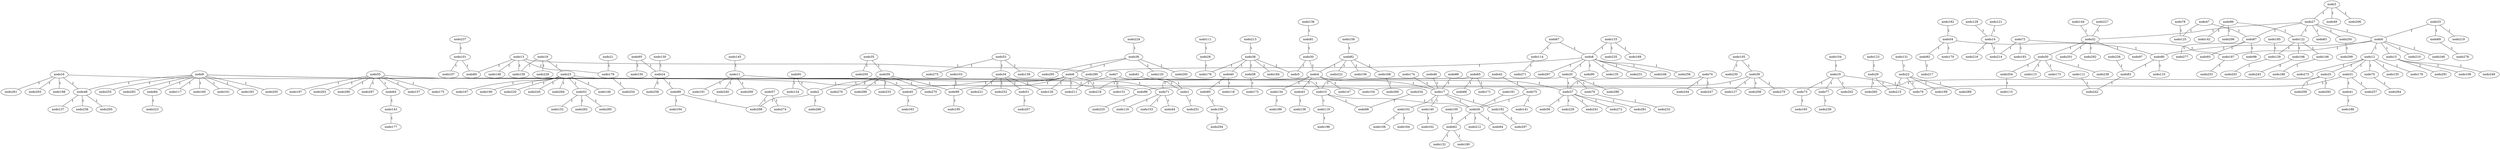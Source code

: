 graph X {
 0 [label="nodo0"];
 1 [label="nodo1"];
 2 [label="nodo2"];
 3 [label="nodo3"];
 4 [label="nodo4"];
 5 [label="nodo5"];
 6 [label="nodo6"];
 7 [label="nodo7"];
 8 [label="nodo8"];
 9 [label="nodo9"];
 10 [label="nodo10"];
 11 [label="nodo11"];
 12 [label="nodo12"];
 13 [label="nodo13"];
 14 [label="nodo14"];
 15 [label="nodo15"];
 16 [label="nodo16"];
 17 [label="nodo17"];
 18 [label="nodo18"];
 19 [label="nodo19"];
 20 [label="nodo20"];
 21 [label="nodo21"];
 22 [label="nodo22"];
 23 [label="nodo23"];
 24 [label="nodo24"];
 25 [label="nodo25"];
 26 [label="nodo26"];
 27 [label="nodo27"];
 28 [label="nodo28"];
 29 [label="nodo29"];
 30 [label="nodo30"];
 31 [label="nodo31"];
 32 [label="nodo32"];
 33 [label="nodo33"];
 34 [label="nodo34"];
 35 [label="nodo35"];
 36 [label="nodo36"];
 37 [label="nodo37"];
 38 [label="nodo38"];
 39 [label="nodo39"];
 40 [label="nodo40"];
 41 [label="nodo41"];
 42 [label="nodo42"];
 43 [label="nodo43"];
 44 [label="nodo44"];
 45 [label="nodo45"];
 46 [label="nodo46"];
 47 [label="nodo47"];
 48 [label="nodo48"];
 49 [label="nodo49"];
 50 [label="nodo50"];
 51 [label="nodo51"];
 52 [label="nodo52"];
 53 [label="nodo53"];
 54 [label="nodo54"];
 55 [label="nodo55"];
 56 [label="nodo56"];
 57 [label="nodo57"];
 58 [label="nodo58"];
 59 [label="nodo59"];
 60 [label="nodo60"];
 61 [label="nodo61"];
 62 [label="nodo62"];
 63 [label="nodo63"];
 64 [label="nodo64"];
 65 [label="nodo65"];
 66 [label="nodo66"];
 67 [label="nodo67"];
 68 [label="nodo68"];
 69 [label="nodo69"];
 70 [label="nodo70"];
 71 [label="nodo71"];
 72 [label="nodo72"];
 73 [label="nodo73"];
 74 [label="nodo74"];
 75 [label="nodo75"];
 76 [label="nodo76"];
 77 [label="nodo77"];
 78 [label="nodo78"];
 79 [label="nodo79"];
 80 [label="nodo80"];
 81 [label="nodo81"];
 82 [label="nodo82"];
 83 [label="nodo83"];
 84 [label="nodo84"];
 85 [label="nodo85"];
 86 [label="nodo86"];
 87 [label="nodo87"];
 88 [label="nodo88"];
 89 [label="nodo89"];
 90 [label="nodo90"];
 91 [label="nodo91"];
 92 [label="nodo92"];
 93 [label="nodo93"];
 94 [label="nodo94"];
 95 [label="nodo95"];
 96 [label="nodo96"];
 97 [label="nodo97"];
 98 [label="nodo98"];
 99 [label="nodo99"];
 100 [label="nodo100"];
 101 [label="nodo101"];
 102 [label="nodo102"];
 103 [label="nodo103"];
 104 [label="nodo104"];
 105 [label="nodo105"];
 106 [label="nodo106"];
 107 [label="nodo107"];
 108 [label="nodo108"];
 109 [label="nodo109"];
 110 [label="nodo110"];
 111 [label="nodo111"];
 112 [label="nodo112"];
 113 [label="nodo113"];
 114 [label="nodo114"];
 115 [label="nodo115"];
 116 [label="nodo116"];
 117 [label="nodo117"];
 118 [label="nodo118"];
 119 [label="nodo119"];
 120 [label="nodo120"];
 121 [label="nodo121"];
 122 [label="nodo122"];
 123 [label="nodo123"];
 124 [label="nodo124"];
 125 [label="nodo125"];
 126 [label="nodo126"];
 127 [label="nodo127"];
 128 [label="nodo128"];
 129 [label="nodo129"];
 130 [label="nodo130"];
 131 [label="nodo131"];
 132 [label="nodo132"];
 133 [label="nodo133"];
 134 [label="nodo134"];
 135 [label="nodo135"];
 136 [label="nodo136"];
 137 [label="nodo137"];
 138 [label="nodo138"];
 139 [label="nodo139"];
 140 [label="nodo140"];
 141 [label="nodo141"];
 142 [label="nodo142"];
 143 [label="nodo143"];
 144 [label="nodo144"];
 145 [label="nodo145"];
 146 [label="nodo146"];
 147 [label="nodo147"];
 148 [label="nodo148"];
 149 [label="nodo149"];
 150 [label="nodo150"];
 151 [label="nodo151"];
 152 [label="nodo152"];
 153 [label="nodo153"];
 154 [label="nodo154"];
 155 [label="nodo155"];
 156 [label="nodo156"];
 157 [label="nodo157"];
 158 [label="nodo158"];
 159 [label="nodo159"];
 160 [label="nodo160"];
 161 [label="nodo161"];
 162 [label="nodo162"];
 163 [label="nodo163"];
 164 [label="nodo164"];
 165 [label="nodo165"];
 166 [label="nodo166"];
 167 [label="nodo167"];
 168 [label="nodo168"];
 169 [label="nodo169"];
 170 [label="nodo170"];
 171 [label="nodo171"];
 172 [label="nodo172"];
 173 [label="nodo173"];
 174 [label="nodo174"];
 175 [label="nodo175"];
 176 [label="nodo176"];
 177 [label="nodo177"];
 178 [label="nodo178"];
 179 [label="nodo179"];
 180 [label="nodo180"];
 181 [label="nodo181"];
 182 [label="nodo182"];
 183 [label="nodo183"];
 184 [label="nodo184"];
 185 [label="nodo185"];
 186 [label="nodo186"];
 187 [label="nodo187"];
 188 [label="nodo188"];
 189 [label="nodo189"];
 190 [label="nodo190"];
 191 [label="nodo191"];
 192 [label="nodo192"];
 193 [label="nodo193"];
 194 [label="nodo194"];
 195 [label="nodo195"];
 196 [label="nodo196"];
 197 [label="nodo197"];
 198 [label="nodo198"];
 199 [label="nodo199"];
 200 [label="nodo200"];
 201 [label="nodo201"];
 202 [label="nodo202"];
 203 [label="nodo203"];
 204 [label="nodo204"];
 205 [label="nodo205"];
 206 [label="nodo206"];
 207 [label="nodo207"];
 208 [label="nodo208"];
 209 [label="nodo209"];
 210 [label="nodo210"];
 211 [label="nodo211"];
 212 [label="nodo212"];
 213 [label="nodo213"];
 214 [label="nodo214"];
 215 [label="nodo215"];
 216 [label="nodo216"];
 217 [label="nodo217"];
 218 [label="nodo218"];
 219 [label="nodo219"];
 220 [label="nodo220"];
 221 [label="nodo221"];
 222 [label="nodo222"];
 223 [label="nodo223"];
 224 [label="nodo224"];
 225 [label="nodo225"];
 226 [label="nodo226"];
 227 [label="nodo227"];
 228 [label="nodo228"];
 229 [label="nodo229"];
 230 [label="nodo230"];
 231 [label="nodo231"];
 232 [label="nodo232"];
 233 [label="nodo233"];
 234 [label="nodo234"];
 235 [label="nodo235"];
 236 [label="nodo236"];
 237 [label="nodo237"];
 238 [label="nodo238"];
 239 [label="nodo239"];
 240 [label="nodo240"];
 241 [label="nodo241"];
 242 [label="nodo242"];
 243 [label="nodo243"];
 244 [label="nodo244"];
 245 [label="nodo245"];
 246 [label="nodo246"];
 247 [label="nodo247"];
 248 [label="nodo248"];
 249 [label="nodo249"];
 250 [label="nodo250"];
 251 [label="nodo251"];
 252 [label="nodo252"];
 253 [label="nodo253"];
 254 [label="nodo254"];
 255 [label="nodo255"];
 256 [label="nodo256"];
 257 [label="nodo257"];
 258 [label="nodo258"];
 259 [label="nodo259"];
 260 [label="nodo260"];
 261 [label="nodo261"];
 262 [label="nodo262"];
 263 [label="nodo263"];
 264 [label="nodo264"];
 265 [label="nodo265"];
 266 [label="nodo266"];
 267 [label="nodo267"];
 268 [label="nodo268"];
 269 [label="nodo269"];
 270 [label="nodo270"];
 271 [label="nodo271"];
 272 [label="nodo272"];
 273 [label="nodo273"];
 274 [label="nodo274"];
 275 [label="nodo275"];
 276 [label="nodo276"];
 277 [label="nodo277"];
 278 [label="nodo278"];
 279 [label="nodo279"];
 280 [label="nodo280"];
 281 [label="nodo281"];
 282 [label="nodo282"];
 283 [label="nodo283"];
 284 [label="nodo284"];
 285 [label="nodo285"];
 286 [label="nodo286"];
 287 [label="nodo287"];
 288 [label="nodo288"];
 289 [label="nodo289"];
 290 [label="nodo290"];
 291 [label="nodo291"];
 292 [label="nodo292"];
 293 [label="nodo293"];
 294 [label="nodo294"];
 295 [label="nodo295"];
 296 [label="nodo296"];
 297 [label="nodo297"];
 298 [label="nodo298"];
 299 [label="nodo299"];
 0 [label="nodo0"];
 12 [label="nodo12"];
 14 [label="nodo14"];
 15 [label="nodo15"];
 16 [label="nodo16"];
 22 [label="nodo22"];
 27 [label="nodo27"];
 29 [label="nodo29"];
 33 [label="nodo33"];
 37 [label="nodo37"];
 41 [label="nodo41"];
 47 [label="nodo47"];
 48 [label="nodo48"];
 63 [label="nodo63"];
 69 [label="nodo69"];
 70 [label="nodo70"];
 72 [label="nodo72"];
 80 [label="nodo80"];
 86 [label="nodo86"];
 87 [label="nodo87"];
 96 [label="nodo96"];
 98 [label="nodo98"];
 105 [label="nodo105"];
 108 [label="nodo108"];
 110 [label="nodo110"];
 117 [label="nodo117"];
 121 [label="nodo121"];
 122 [label="nodo122"];
 123 [label="nodo123"];
 128 [label="nodo128"];
 137 [label="nodo137"];
 138 [label="nodo138"];
 142 [label="nodo142"];
 147 [label="nodo147"];
 173 [label="nodo173"];
 187 [label="nodo187"];
 188 [label="nodo188"];
 193 [label="nodo193"];
 198 [label="nodo198"];
 199 [label="nodo199"];
 201 [label="nodo201"];
 204 [label="nodo204"];
 208 [label="nodo208"];
 209 [label="nodo209"];
 210 [label="nodo210"];
 214 [label="nodo214"];
 216 [label="nodo216"];
 219 [label="nodo219"];
 225 [label="nodo225"];
 226 [label="nodo226"];
 232 [label="nodo232"];
 236 [label="nodo236"];
 247 [label="nodo247"];
 248 [label="nodo248"];
 249 [label="nodo249"];
 253 [label="nodo253"];
 254 [label="nodo254"];
 257 [label="nodo257"];
 264 [label="nodo264"];
 265 [label="nodo265"];
 272 [label="nodo272"];
 277 [label="nodo277"];
 283 [label="nodo283"];
 291 [label="nodo291"];
 293 [label="nodo293"];
 296 [label="nodo296"];
 1 [label="nodo1"];
 6 [label="nodo6"];
 7 [label="nodo7"];
 8 [label="nodo8"];
 10 [label="nodo10"];
 11 [label="nodo11"];
 13 [label="nodo13"];
 18 [label="nodo18"];
 21 [label="nodo21"];
 23 [label="nodo23"];
 26 [label="nodo26"];
 28 [label="nodo28"];
 34 [label="nodo34"];
 36 [label="nodo36"];
 42 [label="nodo42"];
 45 [label="nodo45"];
 46 [label="nodo46"];
 51 [label="nodo51"];
 52 [label="nodo52"];
 53 [label="nodo53"];
 55 [label="nodo55"];
 56 [label="nodo56"];
 57 [label="nodo57"];
 60 [label="nodo60"];
 61 [label="nodo61"];
 62 [label="nodo62"];
 65 [label="nodo65"];
 66 [label="nodo66"];
 67 [label="nodo67"];
 68 [label="nodo68"];
 71 [label="nodo71"];
 75 [label="nodo75"];
 76 [label="nodo76"];
 90 [label="nodo90"];
 93 [label="nodo93"];
 94 [label="nodo94"];
 100 [label="nodo100"];
 101 [label="nodo101"];
 102 [label="nodo102"];
 106 [label="nodo106"];
 111 [label="nodo111"];
 114 [label="nodo114"];
 119 [label="nodo119"];
 120 [label="nodo120"];
 125 [label="nodo125"];
 126 [label="nodo126"];
 133 [label="nodo133"];
 135 [label="nodo135"];
 139 [label="nodo139"];
 141 [label="nodo141"];
 145 [label="nodo145"];
 148 [label="nodo148"];
 151 [label="nodo151"];
 152 [label="nodo152"];
 153 [label="nodo153"];
 159 [label="nodo159"];
 164 [label="nodo164"];
 169 [label="nodo169"];
 171 [label="nodo171"];
 172 [label="nodo172"];
 175 [label="nodo175"];
 180 [label="nodo180"];
 181 [label="nodo181"];
 192 [label="nodo192"];
 196 [label="nodo196"];
 197 [label="nodo197"];
 200 [label="nodo200"];
 207 [label="nodo207"];
 211 [label="nodo211"];
 212 [label="nodo212"];
 220 [label="nodo220"];
 221 [label="nodo221"];
 224 [label="nodo224"];
 231 [label="nodo231"];
 234 [label="nodo234"];
 235 [label="nodo235"];
 237 [label="nodo237"];
 240 [label="nodo240"];
 246 [label="nodo246"];
 251 [label="nodo251"];
 252 [label="nodo252"];
 256 [label="nodo256"];
 259 [label="nodo259"];
 262 [label="nodo262"];
 271 [label="nodo271"];
 274 [label="nodo274"];
 279 [label="nodo279"];
 286 [label="nodo286"];
 287 [label="nodo287"];
 288 [label="nodo288"];
 290 [label="nodo290"];
 295 [label="nodo295"];
 297 [label="nodo297"];
 2 [label="nodo2"];
 5 [label="nodo5"];
 17 [label="nodo17"];
 19 [label="nodo19"];
 30 [label="nodo30"];
 35 [label="nodo35"];
 38 [label="nodo38"];
 40 [label="nodo40"];
 58 [label="nodo58"];
 59 [label="nodo59"];
 64 [label="nodo64"];
 73 [label="nodo73"];
 77 [label="nodo77"];
 79 [label="nodo79"];
 81 [label="nodo81"];
 82 [label="nodo82"];
 89 [label="nodo89"];
 91 [label="nodo91"];
 99 [label="nodo99"];
 103 [label="nodo103"];
 104 [label="nodo104"];
 118 [label="nodo118"];
 124 [label="nodo124"];
 130 [label="nodo130"];
 134 [label="nodo134"];
 136 [label="nodo136"];
 140 [label="nodo140"];
 143 [label="nodo143"];
 150 [label="nodo150"];
 156 [label="nodo156"];
 158 [label="nodo158"];
 162 [label="nodo162"];
 168 [label="nodo168"];
 174 [label="nodo174"];
 176 [label="nodo176"];
 178 [label="nodo178"];
 184 [label="nodo184"];
 189 [label="nodo189"];
 194 [label="nodo194"];
 195 [label="nodo195"];
 213 [label="nodo213"];
 233 [label="nodo233"];
 239 [label="nodo239"];
 255 [label="nodo255"];
 258 [label="nodo258"];
 263 [label="nodo263"];
 266 [label="nodo266"];
 268 [label="nodo268"];
 270 [label="nodo270"];
 276 [label="nodo276"];
 285 [label="nodo285"];
 298 [label="nodo298"];
 3 [label="nodo3"];
 32 [label="nodo32"];
 39 [label="nodo39"];
 44 [label="nodo44"];
 49 [label="nodo49"];
 50 [label="nodo50"];
 74 [label="nodo74"];
 78 [label="nodo78"];
 97 [label="nodo97"];
 107 [label="nodo107"];
 109 [label="nodo109"];
 113 [label="nodo113"];
 115 [label="nodo115"];
 127 [label="nodo127"];
 129 [label="nodo129"];
 144 [label="nodo144"];
 146 [label="nodo146"];
 149 [label="nodo149"];
 163 [label="nodo163"];
 166 [label="nodo166"];
 179 [label="nodo179"];
 183 [label="nodo183"];
 185 [label="nodo185"];
 186 [label="nodo186"];
 191 [label="nodo191"];
 203 [label="nodo203"];
 206 [label="nodo206"];
 227 [label="nodo227"];
 228 [label="nodo228"];
 230 [label="nodo230"];
 238 [label="nodo238"];
 241 [label="nodo241"];
 243 [label="nodo243"];
 244 [label="nodo244"];
 250 [label="nodo250"];
 267 [label="nodo267"];
 269 [label="nodo269"];
 275 [label="nodo275"];
 281 [label="nodo281"];
 284 [label="nodo284"];
 292 [label="nodo292"];
 299 [label="nodo299"];
 4 [label="nodo4"];
 9 [label="nodo9"];
 24 [label="nodo24"];
 31 [label="nodo31"];
 43 [label="nodo43"];
 54 [label="nodo54"];
 84 [label="nodo84"];
 85 [label="nodo85"];
 88 [label="nodo88"];
 95 [label="nodo95"];
 112 [label="nodo112"];
 116 [label="nodo116"];
 132 [label="nodo132"];
 154 [label="nodo154"];
 155 [label="nodo155"];
 157 [label="nodo157"];
 160 [label="nodo160"];
 161 [label="nodo161"];
 165 [label="nodo165"];
 167 [label="nodo167"];
 170 [label="nodo170"];
 177 [label="nodo177"];
 182 [label="nodo182"];
 190 [label="nodo190"];
 202 [label="nodo202"];
 205 [label="nodo205"];
 215 [label="nodo215"];
 218 [label="nodo218"];
 222 [label="nodo222"];
 229 [label="nodo229"];
 245 [label="nodo245"];
 260 [label="nodo260"];
 261 [label="nodo261"];
 273 [label="nodo273"];
 278 [label="nodo278"];
 280 [label="nodo280"];
 282 [label="nodo282"];
 289 [label="nodo289"];
 20 [label="nodo20"];
 294 [label="nodo294"];
 25 [label="nodo25"];
 83 [label="nodo83"];
 92 [label="nodo92"];
 131 [label="nodo131"];
 217 [label="nodo217"];
 223 [label="nodo223"];
 242 [label="nodo242"];
  0 -- 12  [label="1"];
  0 -- 15  [label="1"];
  0 -- 80  [label="1"];
  0 -- 187  [label="1"];
  0 -- 210  [label="1"];
  0 -- 248  [label="1"];
  1 -- 251  [label="1"];
  2 -- 268  [label="1"];
  2 -- 298  [label="1"];
  3 -- 27  [label="1"];
  3 -- 49  [label="1"];
  3 -- 206  [label="1"];
  4 -- 17  [label="1"];
  4 -- 43  [label="1"];
  4 -- 134  [label="1"];
  4 -- 147  [label="1"];
  4 -- 218  [label="1"];
  6 -- 2  [label="1"];
  6 -- 45  [label="1"];
  6 -- 99  [label="1"];
  6 -- 126  [label="1"];
  6 -- 211  [label="1"];
  6 -- 218  [label="1"];
  7 -- 1  [label="1"];
  7 -- 151  [label="1"];
  7 -- 211  [label="1"];
  8 -- 20  [label="1"];
  8 -- 90  [label="1"];
  8 -- 135  [label="1"];
  8 -- 231  [label="1"];
  8 -- 246  [label="1"];
  8 -- 256  [label="1"];
  8 -- 267  [label="1"];
  8 -- 290  [label="1"];
  9 -- 37  [label="1"];
  9 -- 48  [label="1"];
  9 -- 84  [label="1"];
  9 -- 96  [label="1"];
  9 -- 117  [label="1"];
  9 -- 160  [label="1"];
  9 -- 161  [label="1"];
  9 -- 183  [label="1"];
  9 -- 205  [label="1"];
  9 -- 255  [label="1"];
  9 -- 283  [label="1"];
  10 -- 26  [label="1"];
  10 -- 68  [label="1"];
  10 -- 119  [label="1"];
  11 -- 45  [label="1"];
  11 -- 191  [label="1"];
  11 -- 240  [label="1"];
  11 -- 269  [label="1"];
  12 -- 25  [label="1"];
  12 -- 31  [label="1"];
  12 -- 70  [label="1"];
  12 -- 155  [label="1"];
  12 -- 178  [label="1"];
  12 -- 273  [label="1"];
  13 -- 60  [label="1"];
  13 -- 148  [label="1"];
  13 -- 159  [label="1"];
  13 -- 179  [label="1"];
  13 -- 290  [label="1"];
  14 -- 214  [label="1"];
  14 -- 216  [label="1"];
  15 -- 108  [label="1"];
  15 -- 249  [label="1"];
  15 -- 291  [label="1"];
  16 -- 48  [label="1"];
  16 -- 154  [label="1"];
  16 -- 198  [label="1"];
  16 -- 261  [label="1"];
  16 -- 293  [label="1"];
  17 -- 26  [label="1"];
  17 -- 102  [label="1"];
  17 -- 140  [label="1"];
  17 -- 192  [label="1"];
  18 -- 23  [label="1"];
  18 -- 159  [label="1"];
  18 -- 228  [label="1"];
  19 -- 73  [label="1"];
  19 -- 77  [label="1"];
  19 -- 79  [label="1"];
  19 -- 202  [label="1"];
  20 -- 37  [label="1"];
  20 -- 71  [label="1"];
  20 -- 76  [label="1"];
  20 -- 286  [label="1"];
  21 -- 179  [label="1"];
  22 -- 79  [label="1"];
  22 -- 199  [label="1"];
  22 -- 215  [label="1"];
  22 -- 289  [label="1"];
  23 -- 10  [label="1"];
  23 -- 52  [label="1"];
  23 -- 149  [label="1"];
  23 -- 167  [label="1"];
  23 -- 190  [label="1"];
  23 -- 220  [label="1"];
  23 -- 245  [label="1"];
  23 -- 284  [label="1"];
  24 -- 89  [label="1"];
  25 -- 154  [label="1"];
  25 -- 209  [label="1"];
  25 -- 282  [label="1"];
  26 -- 62  [label="1"];
  26 -- 94  [label="1"];
  26 -- 212  [label="1"];
  27 -- 0  [label="1"];
  27 -- 32  [label="1"];
  27 -- 63  [label="1"];
  27 -- 87  [label="1"];
  27 -- 122  [label="1"];
  27 -- 250  [label="1"];
  28 -- 176  [label="1"];
  29 -- 215  [label="1"];
  29 -- 260  [label="1"];
  30 -- 4  [label="1"];
  30 -- 5  [label="1"];
  31 -- 41  [label="1"];
  31 -- 79  [label="1"];
  31 -- 257  [label="1"];
  32 -- 50  [label="1"];
  32 -- 97  [label="1"];
  32 -- 201  [label="1"];
  32 -- 292  [label="1"];
  33 -- 0  [label="1"];
  33 -- 69  [label="1"];
  33 -- 219  [label="1"];
  34 -- 51  [label="1"];
  34 -- 126  [label="1"];
  34 -- 221  [label="1"];
  34 -- 252  [label="1"];
  35 -- 59  [label="1"];
  35 -- 259  [label="1"];
  36 -- 6  [label="1"];
  36 -- 120  [label="1"];
  36 -- 200  [label="1"];
  36 -- 295  [label="1"];
  37 -- 56  [label="1"];
  37 -- 229  [label="1"];
  37 -- 241  [label="1"];
  37 -- 272  [label="1"];
  37 -- 281  [label="1"];
  38 -- 5  [label="1"];
  38 -- 40  [label="1"];
  38 -- 58  [label="1"];
  38 -- 176  [label="1"];
  38 -- 184  [label="1"];
  39 -- 96  [label="1"];
  39 -- 127  [label="1"];
  39 -- 208  [label="1"];
  39 -- 279  [label="1"];
  40 -- 85  [label="1"];
  40 -- 118  [label="1"];
  41 -- 188  [label="1"];
  42 -- 75  [label="1"];
  43 -- 138  [label="1"];
  45 -- 163  [label="1"];
  46 -- 17  [label="1"];
  47 -- 87  [label="1"];
  47 -- 125  [label="1"];
  48 -- 137  [label="1"];
  48 -- 236  [label="1"];
  48 -- 265  [label="1"];
  50 -- 113  [label="1"];
  50 -- 173  [label="1"];
  50 -- 204  [label="1"];
  50 -- 238  [label="1"];
  51 -- 207  [label="1"];
  52 -- 152  [label="1"];
  52 -- 262  [label="1"];
  52 -- 285  [label="1"];
  53 -- 34  [label="1"];
  53 -- 139  [label="1"];
  53 -- 275  [label="1"];
  54 -- 80  [label="1"];
  54 -- 92  [label="1"];
  54 -- 170  [label="1"];
  55 -- 64  [label="1"];
  55 -- 71  [label="1"];
  55 -- 157  [label="1"];
  55 -- 175  [label="1"];
  55 -- 197  [label="1"];
  55 -- 263  [label="1"];
  55 -- 280  [label="1"];
  55 -- 287  [label="1"];
  57 -- 274  [label="1"];
  57 -- 298  [label="1"];
  58 -- 172  [label="1"];
  59 -- 99  [label="1"];
  59 -- 233  [label="1"];
  59 -- 270  [label="1"];
  59 -- 288  [label="1"];
  61 -- 1  [label="1"];
  62 -- 132  [label="1"];
  62 -- 180  [label="1"];
  64 -- 143  [label="1"];
  65 -- 10  [label="1"];
  65 -- 66  [label="1"];
  65 -- 171  [label="1"];
  67 -- 8  [label="1"];
  67 -- 114  [label="1"];
  69 -- 278  [label="1"];
  70 -- 264  [label="1"];
  71 -- 44  [label="1"];
  71 -- 116  [label="1"];
  71 -- 153  [label="1"];
  72 -- 187  [label="1"];
  72 -- 193  [label="1"];
  72 -- 214  [label="1"];
  73 -- 165  [label="1"];
  74 -- 37  [label="1"];
  74 -- 244  [label="1"];
  74 -- 247  [label="1"];
  75 -- 26  [label="1"];
  75 -- 141  [label="1"];
  76 -- 232  [label="1"];
  77 -- 239  [label="1"];
  78 -- 125  [label="1"];
  80 -- 83  [label="1"];
  80 -- 110  [label="1"];
  81 -- 30  [label="1"];
  82 -- 4  [label="1"];
  82 -- 156  [label="1"];
  82 -- 168  [label="1"];
  82 -- 222  [label="1"];
  83 -- 242  [label="1"];
  84 -- 223  [label="1"];
  85 -- 109  [label="1"];
  86 -- 122  [label="1"];
  86 -- 142  [label="1"];
  86 -- 296  [label="1"];
  87 -- 93  [label="1"];
  87 -- 98  [label="1"];
  87 -- 277  [label="1"];
  88 -- 17  [label="1"];
  89 -- 194  [label="1"];
  89 -- 298  [label="1"];
  91 -- 2  [label="1"];
  91 -- 124  [label="1"];
  92 -- 217  [label="1"];
  95 -- 24  [label="1"];
  95 -- 150  [label="1"];
  96 -- 225  [label="1"];
  99 -- 195  [label="1"];
  100 -- 62  [label="1"];
  101 -- 60  [label="1"];
  101 -- 107  [label="1"];
  102 -- 106  [label="1"];
  102 -- 164  [label="1"];
  103 -- 99  [label="1"];
  104 -- 19  [label="1"];
  105 -- 39  [label="1"];
  105 -- 230  [label="1"];
  109 -- 294  [label="1"];
  111 -- 28  [label="1"];
  112 -- 242  [label="1"];
  114 -- 271  [label="1"];
  119 -- 196  [label="1"];
  121 -- 14  [label="1"];
  122 -- 129  [label="1"];
  122 -- 146  [label="1"];
  122 -- 166  [label="1"];
  123 -- 29  [label="1"];
  128 -- 14  [label="1"];
  129 -- 203  [label="1"];
  130 -- 24  [label="1"];
  131 -- 22  [label="1"];
  133 -- 8  [label="1"];
  133 -- 169  [label="1"];
  133 -- 235  [label="1"];
  134 -- 189  [label="1"];
  136 -- 81  [label="1"];
  140 -- 162  [label="1"];
  143 -- 177  [label="1"];
  144 -- 32  [label="1"];
  145 -- 11  [label="1"];
  146 -- 186  [label="1"];
  158 -- 82  [label="1"];
  168 -- 266  [label="1"];
  174 -- 17  [label="1"];
  179 -- 254  [label="1"];
  181 -- 26  [label="1"];
  182 -- 54  [label="1"];
  185 -- 129  [label="1"];
  187 -- 253  [label="1"];
  192 -- 297  [label="1"];
  204 -- 115  [label="1"];
  213 -- 38  [label="1"];
  224 -- 36  [label="1"];
  226 -- 83  [label="1"];
  227 -- 32  [label="1"];
  234 -- 68  [label="1"];
  237 -- 101  [label="1"];
  250 -- 299  [label="1"];
  24 -- 258  [label="2"];
  59 -- 276  [label="2"];
  166 -- 243  [label="2"];
}
